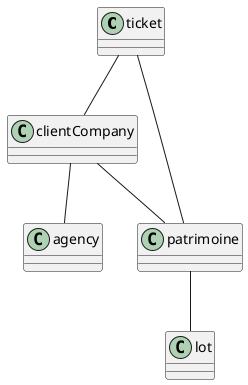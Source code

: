 @startuml
ticket -- clientCompany
clientCompany -- agency
ticket -- patrimoine
clientCompany -- patrimoine
patrimoine -- lot
@enduml

@startuml
ProviderContact : Fournisseur

ticket o- user
ticket o-- patrimoine
ticket o-- assignee
assignee --* ProviderContact
assignee --* ProviderCompany
ticket o-- Reclamation
ProviderContact o-- ClientAccount
ClientAccount o-- user
ClientAccount o- Agencies
Agencies o-- Patrimony
Patrimony -- ProviderContact
Patrimony o- PatrimonyContact
Patrimony o-- Lot
ProviderCompany o-- ProviderContact
@enduml

@startuml
package model {
}
package command {
}
package event {
}

model o-- event
model o-- command

event o-- command
@enduml